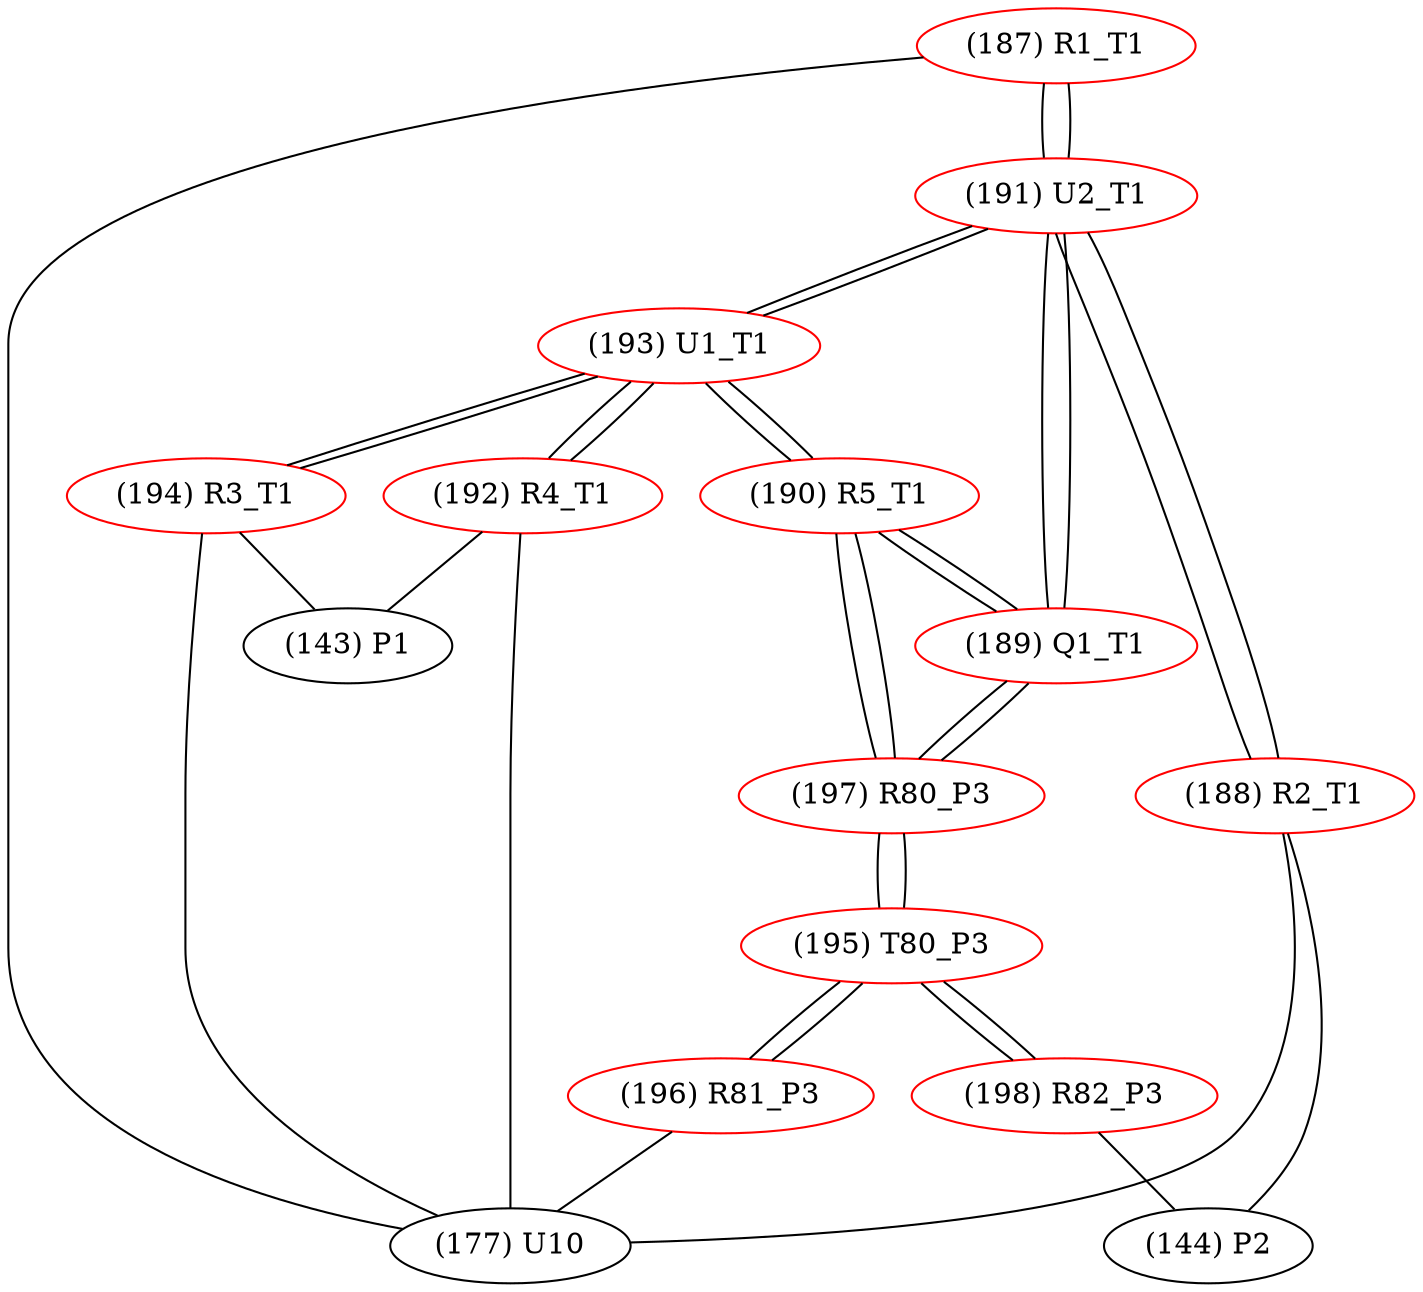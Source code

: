 graph {
	187 [label="(187) R1_T1" color=red]
	177 [label="(177) U10"]
	191 [label="(191) U2_T1"]
	188 [label="(188) R2_T1" color=red]
	177 [label="(177) U10"]
	144 [label="(144) P2"]
	191 [label="(191) U2_T1"]
	189 [label="(189) Q1_T1" color=red]
	191 [label="(191) U2_T1"]
	197 [label="(197) R80_P3"]
	190 [label="(190) R5_T1"]
	190 [label="(190) R5_T1" color=red]
	193 [label="(193) U1_T1"]
	197 [label="(197) R80_P3"]
	189 [label="(189) Q1_T1"]
	191 [label="(191) U2_T1" color=red]
	188 [label="(188) R2_T1"]
	193 [label="(193) U1_T1"]
	187 [label="(187) R1_T1"]
	189 [label="(189) Q1_T1"]
	192 [label="(192) R4_T1" color=red]
	177 [label="(177) U10"]
	143 [label="(143) P1"]
	193 [label="(193) U1_T1"]
	193 [label="(193) U1_T1" color=red]
	194 [label="(194) R3_T1"]
	192 [label="(192) R4_T1"]
	191 [label="(191) U2_T1"]
	190 [label="(190) R5_T1"]
	194 [label="(194) R3_T1" color=red]
	177 [label="(177) U10"]
	143 [label="(143) P1"]
	193 [label="(193) U1_T1"]
	195 [label="(195) T80_P3" color=red]
	196 [label="(196) R81_P3"]
	198 [label="(198) R82_P3"]
	197 [label="(197) R80_P3"]
	196 [label="(196) R81_P3" color=red]
	177 [label="(177) U10"]
	195 [label="(195) T80_P3"]
	197 [label="(197) R80_P3" color=red]
	190 [label="(190) R5_T1"]
	189 [label="(189) Q1_T1"]
	195 [label="(195) T80_P3"]
	198 [label="(198) R82_P3" color=red]
	144 [label="(144) P2"]
	195 [label="(195) T80_P3"]
	187 -- 177
	187 -- 191
	188 -- 177
	188 -- 144
	188 -- 191
	189 -- 191
	189 -- 197
	189 -- 190
	190 -- 193
	190 -- 197
	190 -- 189
	191 -- 188
	191 -- 193
	191 -- 187
	191 -- 189
	192 -- 177
	192 -- 143
	192 -- 193
	193 -- 194
	193 -- 192
	193 -- 191
	193 -- 190
	194 -- 177
	194 -- 143
	194 -- 193
	195 -- 196
	195 -- 198
	195 -- 197
	196 -- 177
	196 -- 195
	197 -- 190
	197 -- 189
	197 -- 195
	198 -- 144
	198 -- 195
}